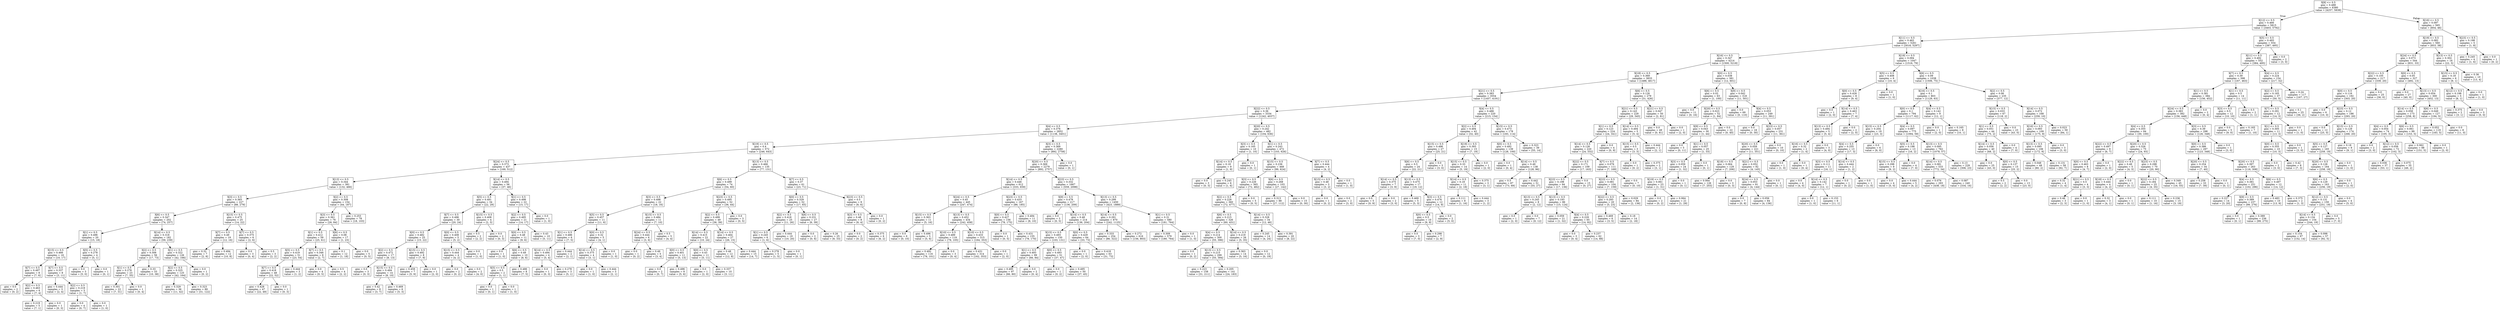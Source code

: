 digraph Tree {
node [shape=box] ;
0 [label="X[8] <= 0.5\ngini = 0.488\nsamples = 6380\nvalue = [4257, 5838]"] ;
1 [label="X[12] <= 0.5\ngini = 0.466\nsamples = 5815\nvalue = [3403, 5792]"] ;
0 -> 1 [labeldistance=2.5, labelangle=45, headlabel="True"] ;
2 [label="X[11] <= 0.5\ngini = 0.462\nsamples = 5261\nvalue = [3016, 5297]"] ;
1 -> 2 ;
3 [label="X[16] <= 0.5\ngini = 0.347\nsamples = 4214\nvalue = [1500, 5218]"] ;
2 -> 3 ;
4 [label="X[18] <= 0.5\ngini = 0.369\nsamples = 3833\nvalue = [1488, 4617]"] ;
3 -> 4 ;
5 [label="X[21] <= 0.5\ngini = 0.383\nsamples = 3554\nvalue = [1457, 4191]"] ;
4 -> 5 ;
6 [label="X[22] <= 0.5\ngini = 0.36\nsamples = 3334\nvalue = [1242, 4037]"] ;
5 -> 6 ;
7 [label="X[4] <= 0.5\ngini = 0.376\nsamples = 2852\nvalue = [1138, 3401]"] ;
6 -> 7 ;
8 [label="X[19] <= 0.5\ngini = 0.4\nsamples = 572\nvalue = [246, 643]"] ;
7 -> 8 ;
9 [label="X[24] <= 0.5\ngini = 0.373\nsamples = 437\nvalue = [169, 512]"] ;
8 -> 9 ;
10 [label="X[13] <= 0.5\ngini = 0.344\nsamples = 381\nvalue = [132, 466]"] ;
9 -> 10 ;
11 [label="X[3] <= 0.5\ngini = 0.365\nsamples = 227\nvalue = [88, 279]"] ;
10 -> 11 ;
12 [label="X[6] <= 0.5\ngini = 0.347\nsamples = 202\nvalue = [74, 257]"] ;
11 -> 12 ;
13 [label="X[1] <= 0.5\ngini = 0.496\nsamples = 20\nvalue = [15, 18]"] ;
12 -> 13 ;
14 [label="X[15] <= 0.5\ngini = 0.466\nsamples = 16\nvalue = [10, 17]"] ;
13 -> 14 ;
15 [label="X[7] <= 0.5\ngini = 0.497\nsamples = 8\nvalue = [7, 6]"] ;
14 -> 15 ;
16 [label="gini = 0.0\nsamples = 2\nvalue = [0, 2]"] ;
15 -> 16 ;
17 [label="X[2] <= 0.5\ngini = 0.463\nsamples = 6\nvalue = [7, 4]"] ;
15 -> 17 ;
18 [label="gini = 0.219\nsamples = 5\nvalue = [7, 1]"] ;
17 -> 18 ;
19 [label="gini = 0.0\nsamples = 1\nvalue = [0, 3]"] ;
17 -> 19 ;
20 [label="X[7] <= 0.5\ngini = 0.337\nsamples = 8\nvalue = [3, 11]"] ;
14 -> 20 ;
21 [label="gini = 0.444\nsamples = 3\nvalue = [2, 4]"] ;
20 -> 21 ;
22 [label="X[2] <= 0.5\ngini = 0.219\nsamples = 5\nvalue = [1, 7]"] ;
20 -> 22 ;
23 [label="gini = 0.0\nsamples = 4\nvalue = [0, 7]"] ;
22 -> 23 ;
24 [label="gini = 0.0\nsamples = 1\nvalue = [1, 0]"] ;
22 -> 24 ;
25 [label="X[5] <= 0.5\ngini = 0.278\nsamples = 4\nvalue = [5, 1]"] ;
13 -> 25 ;
26 [label="gini = 0.0\nsamples = 3\nvalue = [5, 0]"] ;
25 -> 26 ;
27 [label="gini = 0.0\nsamples = 1\nvalue = [0, 1]"] ;
25 -> 27 ;
28 [label="X[14] <= 0.5\ngini = 0.318\nsamples = 182\nvalue = [59, 239]"] ;
12 -> 28 ;
29 [label="X[2] <= 0.5\ngini = 0.306\nsamples = 56\nvalue = [17, 73]"] ;
28 -> 29 ;
30 [label="X[1] <= 0.5\ngini = 0.278\nsamples = 23\nvalue = [7, 35]"] ;
29 -> 30 ;
31 [label="gini = 0.301\nsamples = 22\nvalue = [7, 31]"] ;
30 -> 31 ;
32 [label="gini = 0.0\nsamples = 1\nvalue = [0, 4]"] ;
30 -> 32 ;
33 [label="gini = 0.33\nsamples = 33\nvalue = [10, 38]"] ;
29 -> 33 ;
34 [label="X[1] <= 0.5\ngini = 0.322\nsamples = 126\nvalue = [42, 166]"] ;
28 -> 34 ;
35 [label="X[2] <= 0.5\ngini = 0.325\nsamples = 125\nvalue = [42, 164]"] ;
34 -> 35 ;
36 [label="gini = 0.329\nsamples = 36\nvalue = [11, 42]"] ;
35 -> 36 ;
37 [label="gini = 0.323\nsamples = 89\nvalue = [31, 122]"] ;
35 -> 37 ;
38 [label="gini = 0.0\nsamples = 1\nvalue = [0, 2]"] ;
34 -> 38 ;
39 [label="X[15] <= 0.5\ngini = 0.475\nsamples = 25\nvalue = [14, 22]"] ;
11 -> 39 ;
40 [label="X[7] <= 0.5\ngini = 0.49\nsamples = 19\nvalue = [12, 16]"] ;
39 -> 40 ;
41 [label="gini = 0.32\nsamples = 7\nvalue = [2, 8]"] ;
40 -> 41 ;
42 [label="gini = 0.494\nsamples = 12\nvalue = [10, 8]"] ;
40 -> 42 ;
43 [label="X[7] <= 0.5\ngini = 0.375\nsamples = 6\nvalue = [2, 6]"] ;
39 -> 43 ;
44 [label="gini = 0.0\nsamples = 3\nvalue = [0, 4]"] ;
43 -> 44 ;
45 [label="gini = 0.5\nsamples = 3\nvalue = [2, 2]"] ;
43 -> 45 ;
46 [label="X[2] <= 0.5\ngini = 0.308\nsamples = 154\nvalue = [44, 187]"] ;
10 -> 46 ;
47 [label="X[3] <= 0.5\ngini = 0.361\nsamples = 76\nvalue = [26, 84]"] ;
46 -> 47 ;
48 [label="X[1] <= 0.5\ngini = 0.412\nsamples = 59\nvalue = [25, 61]"] ;
47 -> 48 ;
49 [label="X[5] <= 0.5\ngini = 0.419\nsamples = 51\nvalue = [23, 54]"] ;
48 -> 49 ;
50 [label="X[7] <= 0.5\ngini = 0.418\nsamples = 48\nvalue = [22, 52]"] ;
49 -> 50 ;
51 [label="gini = 0.428\nsamples = 47\nvalue = [22, 49]"] ;
50 -> 51 ;
52 [label="gini = 0.0\nsamples = 1\nvalue = [0, 3]"] ;
50 -> 52 ;
53 [label="gini = 0.444\nsamples = 3\nvalue = [1, 2]"] ;
49 -> 53 ;
54 [label="X[7] <= 0.5\ngini = 0.346\nsamples = 8\nvalue = [2, 7]"] ;
48 -> 54 ;
55 [label="gini = 0.0\nsamples = 4\nvalue = [0, 5]"] ;
54 -> 55 ;
56 [label="gini = 0.5\nsamples = 4\nvalue = [2, 2]"] ;
54 -> 56 ;
57 [label="X[6] <= 0.5\ngini = 0.08\nsamples = 17\nvalue = [1, 23]"] ;
47 -> 57 ;
58 [label="gini = 0.1\nsamples = 12\nvalue = [1, 18]"] ;
57 -> 58 ;
59 [label="gini = 0.0\nsamples = 5\nvalue = [0, 5]"] ;
57 -> 59 ;
60 [label="gini = 0.253\nsamples = 78\nvalue = [18, 103]"] ;
46 -> 60 ;
61 [label="X[14] <= 0.5\ngini = 0.494\nsamples = 56\nvalue = [37, 46]"] ;
9 -> 61 ;
62 [label="X[5] <= 0.5\ngini = 0.491\nsamples = 34\nvalue = [22, 29]"] ;
61 -> 62 ;
63 [label="X[7] <= 0.5\ngini = 0.496\nsamples = 30\nvalue = [20, 24]"] ;
62 -> 63 ;
64 [label="X[0] <= 0.5\ngini = 0.482\nsamples = 25\nvalue = [15, 22]"] ;
63 -> 64 ;
65 [label="X[2] <= 0.5\ngini = 0.472\nsamples = 17\nvalue = [8, 13]"] ;
64 -> 65 ;
66 [label="gini = 0.0\nsamples = 3\nvalue = [0, 3]"] ;
65 -> 66 ;
67 [label="X[15] <= 0.5\ngini = 0.494\nsamples = 14\nvalue = [8, 10]"] ;
65 -> 67 ;
68 [label="gini = 0.42\nsamples = 8\nvalue = [3, 7]"] ;
67 -> 68 ;
69 [label="gini = 0.469\nsamples = 6\nvalue = [5, 3]"] ;
67 -> 69 ;
70 [label="X[15] <= 0.5\ngini = 0.492\nsamples = 8\nvalue = [7, 9]"] ;
64 -> 70 ;
71 [label="gini = 0.459\nsamples = 7\nvalue = [5, 9]"] ;
70 -> 71 ;
72 [label="gini = 0.0\nsamples = 1\nvalue = [2, 0]"] ;
70 -> 72 ;
73 [label="X[0] <= 0.5\ngini = 0.408\nsamples = 5\nvalue = [5, 2]"] ;
63 -> 73 ;
74 [label="X[15] <= 0.5\ngini = 0.444\nsamples = 4\nvalue = [4, 2]"] ;
73 -> 74 ;
75 [label="gini = 0.0\nsamples = 2\nvalue = [0, 2]"] ;
74 -> 75 ;
76 [label="gini = 0.0\nsamples = 2\nvalue = [4, 0]"] ;
74 -> 76 ;
77 [label="gini = 0.0\nsamples = 1\nvalue = [1, 0]"] ;
73 -> 77 ;
78 [label="X[15] <= 0.5\ngini = 0.408\nsamples = 4\nvalue = [2, 5]"] ;
62 -> 78 ;
79 [label="gini = 0.5\nsamples = 2\nvalue = [2, 2]"] ;
78 -> 79 ;
80 [label="gini = 0.0\nsamples = 2\nvalue = [0, 3]"] ;
78 -> 80 ;
81 [label="X[1] <= 0.5\ngini = 0.498\nsamples = 22\nvalue = [15, 17]"] ;
61 -> 81 ;
82 [label="X[2] <= 0.5\ngini = 0.495\nsamples = 21\nvalue = [14, 17]"] ;
81 -> 82 ;
83 [label="X[0] <= 0.5\ngini = 0.48\nsamples = 11\nvalue = [9, 6]"] ;
82 -> 83 ;
84 [label="gini = 0.0\nsamples = 1\nvalue = [1, 0]"] ;
83 -> 84 ;
85 [label="X[6] <= 0.5\ngini = 0.49\nsamples = 10\nvalue = [8, 6]"] ;
83 -> 85 ;
86 [label="X[5] <= 0.5\ngini = 0.5\nsamples = 2\nvalue = [1, 1]"] ;
85 -> 86 ;
87 [label="gini = 0.0\nsamples = 1\nvalue = [0, 1]"] ;
86 -> 87 ;
88 [label="gini = 0.0\nsamples = 1\nvalue = [1, 0]"] ;
86 -> 88 ;
89 [label="gini = 0.486\nsamples = 8\nvalue = [7, 5]"] ;
85 -> 89 ;
90 [label="gini = 0.43\nsamples = 10\nvalue = [5, 11]"] ;
82 -> 90 ;
91 [label="gini = 0.0\nsamples = 1\nvalue = [1, 0]"] ;
81 -> 91 ;
92 [label="X[13] <= 0.5\ngini = 0.466\nsamples = 135\nvalue = [77, 131]"] ;
8 -> 92 ;
93 [label="X[6] <= 0.5\ngini = 0.499\nsamples = 74\nvalue = [54, 60]"] ;
92 -> 93 ;
94 [label="X[3] <= 0.5\ngini = 0.498\nsamples = 22\nvalue = [18, 16]"] ;
93 -> 94 ;
95 [label="X[5] <= 0.5\ngini = 0.457\nsamples = 11\nvalue = [11, 6]"] ;
94 -> 95 ;
96 [label="X[1] <= 0.5\ngini = 0.486\nsamples = 6\nvalue = [7, 5]"] ;
95 -> 96 ;
97 [label="X[14] <= 0.5\ngini = 0.494\nsamples = 4\nvalue = [5, 4]"] ;
96 -> 97 ;
98 [label="gini = 0.0\nsamples = 1\nvalue = [0, 3]"] ;
97 -> 98 ;
99 [label="gini = 0.278\nsamples = 3\nvalue = [5, 1]"] ;
97 -> 99 ;
100 [label="gini = 0.444\nsamples = 2\nvalue = [2, 1]"] ;
96 -> 100 ;
101 [label="X[0] <= 0.5\ngini = 0.32\nsamples = 5\nvalue = [4, 1]"] ;
95 -> 101 ;
102 [label="X[14] <= 0.5\ngini = 0.375\nsamples = 4\nvalue = [3, 1]"] ;
101 -> 102 ;
103 [label="gini = 0.0\nsamples = 1\nvalue = [1, 0]"] ;
102 -> 103 ;
104 [label="gini = 0.444\nsamples = 3\nvalue = [2, 1]"] ;
102 -> 104 ;
105 [label="gini = 0.0\nsamples = 1\nvalue = [1, 0]"] ;
101 -> 105 ;
106 [label="X[15] <= 0.5\ngini = 0.484\nsamples = 11\nvalue = [7, 10]"] ;
94 -> 106 ;
107 [label="X[24] <= 0.5\ngini = 0.444\nsamples = 6\nvalue = [3, 6]"] ;
106 -> 107 ;
108 [label="gini = 0.0\nsamples = 1\nvalue = [0, 2]"] ;
107 -> 108 ;
109 [label="gini = 0.49\nsamples = 5\nvalue = [3, 4]"] ;
107 -> 109 ;
110 [label="gini = 0.5\nsamples = 5\nvalue = [4, 4]"] ;
106 -> 110 ;
111 [label="X[23] <= 0.5\ngini = 0.495\nsamples = 52\nvalue = [36, 44]"] ;
93 -> 111 ;
112 [label="X[2] <= 0.5\ngini = 0.499\nsamples = 49\nvalue = [36, 39]"] ;
111 -> 112 ;
113 [label="X[14] <= 0.5\ngini = 0.415\nsamples = 22\nvalue = [10, 24]"] ;
112 -> 113 ;
114 [label="X[0] <= 0.5\ngini = 0.401\nsamples = 11\nvalue = [5, 13]"] ;
113 -> 114 ;
115 [label="gini = 0.0\nsamples = 2\nvalue = [0, 7]"] ;
114 -> 115 ;
116 [label="gini = 0.496\nsamples = 9\nvalue = [5, 6]"] ;
114 -> 116 ;
117 [label="X[0] <= 0.5\ngini = 0.43\nsamples = 11\nvalue = [5, 11]"] ;
113 -> 117 ;
118 [label="gini = 0.0\nsamples = 1\nvalue = [2, 0]"] ;
117 -> 118 ;
119 [label="gini = 0.337\nsamples = 10\nvalue = [3, 11]"] ;
117 -> 119 ;
120 [label="X[14] <= 0.5\ngini = 0.464\nsamples = 27\nvalue = [26, 15]"] ;
112 -> 120 ;
121 [label="gini = 0.48\nsamples = 12\nvalue = [12, 8]"] ;
120 -> 121 ;
122 [label="gini = 0.444\nsamples = 15\nvalue = [14, 7]"] ;
120 -> 122 ;
123 [label="gini = 0.0\nsamples = 3\nvalue = [0, 5]"] ;
111 -> 123 ;
124 [label="X[7] <= 0.5\ngini = 0.37\nsamples = 61\nvalue = [23, 71]"] ;
92 -> 124 ;
125 [label="X[0] <= 0.5\ngini = 0.329\nsamples = 52\nvalue = [17, 65]"] ;
124 -> 125 ;
126 [label="X[2] <= 0.5\ngini = 0.418\nsamples = 25\nvalue = [11, 26]"] ;
125 -> 126 ;
127 [label="X[1] <= 0.5\ngini = 0.245\nsamples = 6\nvalue = [1, 6]"] ;
126 -> 127 ;
128 [label="gini = 0.278\nsamples = 5\nvalue = [1, 5]"] ;
127 -> 128 ;
129 [label="gini = 0.0\nsamples = 1\nvalue = [0, 1]"] ;
127 -> 129 ;
130 [label="gini = 0.444\nsamples = 19\nvalue = [10, 20]"] ;
126 -> 130 ;
131 [label="X[6] <= 0.5\ngini = 0.231\nsamples = 27\nvalue = [6, 39]"] ;
125 -> 131 ;
132 [label="gini = 0.0\nsamples = 2\nvalue = [0, 6]"] ;
131 -> 132 ;
133 [label="gini = 0.26\nsamples = 25\nvalue = [6, 33]"] ;
131 -> 133 ;
134 [label="X[23] <= 0.5\ngini = 0.5\nsamples = 9\nvalue = [6, 6]"] ;
124 -> 134 ;
135 [label="X[3] <= 0.5\ngini = 0.48\nsamples = 8\nvalue = [6, 4]"] ;
134 -> 135 ;
136 [label="gini = 0.0\nsamples = 2\nvalue = [0, 2]"] ;
135 -> 136 ;
137 [label="gini = 0.375\nsamples = 6\nvalue = [6, 2]"] ;
135 -> 137 ;
138 [label="gini = 0.0\nsamples = 1\nvalue = [0, 2]"] ;
134 -> 138 ;
139 [label="X[3] <= 0.5\ngini = 0.369\nsamples = 2280\nvalue = [892, 2758]"] ;
7 -> 139 ;
140 [label="X[20] <= 0.5\ngini = 0.369\nsamples = 2279\nvalue = [892, 2757]"] ;
139 -> 140 ;
141 [label="X[14] <= 0.5\ngini = 0.446\nsamples = 612\nvalue = [333, 659]"] ;
140 -> 141 ;
142 [label="X[24] <= 0.5\ngini = 0.45\nsamples = 445\nvalue = [247, 474]"] ;
141 -> 142 ;
143 [label="X[15] <= 0.5\ngini = 0.363\nsamples = 11\nvalue = [5, 16]"] ;
142 -> 143 ;
144 [label="gini = 0.0\nsamples = 6\nvalue = [0, 10]"] ;
143 -> 144 ;
145 [label="gini = 0.496\nsamples = 5\nvalue = [5, 6]"] ;
143 -> 145 ;
146 [label="X[13] <= 0.5\ngini = 0.452\nsamples = 434\nvalue = [242, 458]"] ;
142 -> 146 ;
147 [label="X[10] <= 0.5\ngini = 0.489\nsamples = 119\nvalue = [78, 105]"] ;
146 -> 147 ;
148 [label="gini = 0.492\nsamples = 116\nvalue = [78, 101]"] ;
147 -> 148 ;
149 [label="gini = 0.0\nsamples = 3\nvalue = [0, 4]"] ;
147 -> 149 ;
150 [label="X[10] <= 0.5\ngini = 0.433\nsamples = 315\nvalue = [164, 353]"] ;
146 -> 150 ;
151 [label="gini = 0.431\nsamples = 314\nvalue = [162, 353]"] ;
150 -> 151 ;
152 [label="gini = 0.0\nsamples = 1\nvalue = [2, 0]"] ;
150 -> 152 ;
153 [label="X[23] <= 0.5\ngini = 0.433\nsamples = 167\nvalue = [86, 185]"] ;
141 -> 153 ;
154 [label="X[0] <= 0.5\ngini = 0.427\nsamples = 156\nvalue = [78, 175]"] ;
153 -> 154 ;
155 [label="gini = 0.0\nsamples = 1\nvalue = [0, 5]"] ;
154 -> 155 ;
156 [label="gini = 0.431\nsamples = 155\nvalue = [78, 170]"] ;
154 -> 156 ;
157 [label="gini = 0.494\nsamples = 11\nvalue = [8, 10]"] ;
153 -> 157 ;
158 [label="X[23] <= 0.5\ngini = 0.332\nsamples = 1667\nvalue = [559, 2098]"] ;
140 -> 158 ;
159 [label="X[9] <= 0.5\ngini = 0.478\nsamples = 217\nvalue = [136, 209]"] ;
158 -> 159 ;
160 [label="gini = 0.0\nsamples = 3\nvalue = [0, 5]"] ;
159 -> 160 ;
161 [label="X[14] <= 0.5\ngini = 0.48\nsamples = 214\nvalue = [136, 204]"] ;
159 -> 161 ;
162 [label="X[15] <= 0.5\ngini = 0.493\nsamples = 150\nvalue = [103, 131]"] ;
161 -> 162 ;
163 [label="X[1] <= 0.5\ngini = 0.493\nsamples = 99\nvalue = [66, 84]"] ;
162 -> 163 ;
164 [label="gini = 0.495\nsamples = 97\nvalue = [66, 80]"] ;
163 -> 164 ;
165 [label="gini = 0.0\nsamples = 2\nvalue = [0, 4]"] ;
163 -> 165 ;
166 [label="X[0] <= 0.5\ngini = 0.493\nsamples = 51\nvalue = [37, 47]"] ;
162 -> 166 ;
167 [label="gini = 0.0\nsamples = 1\nvalue = [0, 2]"] ;
166 -> 167 ;
168 [label="gini = 0.495\nsamples = 50\nvalue = [37, 45]"] ;
166 -> 168 ;
169 [label="X[0] <= 0.5\ngini = 0.429\nsamples = 64\nvalue = [33, 73]"] ;
161 -> 169 ;
170 [label="gini = 0.0\nsamples = 1\nvalue = [2, 0]"] ;
169 -> 170 ;
171 [label="gini = 0.418\nsamples = 63\nvalue = [31, 73]"] ;
169 -> 171 ;
172 [label="X[13] <= 0.5\ngini = 0.299\nsamples = 1450\nvalue = [423, 1889]"] ;
158 -> 172 ;
173 [label="X[14] <= 0.5\ngini = 0.291\nsamples = 870\nvalue = [242, 1125]"] ;
172 -> 173 ;
174 [label="gini = 0.333\nsamples = 254\nvalue = [86, 322]"] ;
173 -> 174 ;
175 [label="gini = 0.272\nsamples = 616\nvalue = [156, 803]"] ;
173 -> 175 ;
176 [label="X[1] <= 0.5\ngini = 0.31\nsamples = 580\nvalue = [181, 764]"] ;
172 -> 176 ;
177 [label="gini = 0.309\nsamples = 579\nvalue = [180, 764]"] ;
176 -> 177 ;
178 [label="gini = 0.0\nsamples = 1\nvalue = [1, 0]"] ;
176 -> 178 ;
179 [label="gini = 0.0\nsamples = 1\nvalue = [0, 1]"] ;
139 -> 179 ;
180 [label="X[20] <= 0.5\ngini = 0.242\nsamples = 482\nvalue = [104, 636]"] ;
6 -> 180 ;
181 [label="X[3] <= 0.5\ngini = 0.165\nsamples = 10\nvalue = [1, 10]"] ;
180 -> 181 ;
182 [label="X[14] <= 0.5\ngini = 0.18\nsamples = 9\nvalue = [1, 9]"] ;
181 -> 182 ;
183 [label="gini = 0.0\nsamples = 3\nvalue = [0, 3]"] ;
182 -> 183 ;
184 [label="gini = 0.245\nsamples = 6\nvalue = [1, 6]"] ;
182 -> 184 ;
185 [label="gini = 0.0\nsamples = 1\nvalue = [0, 1]"] ;
181 -> 185 ;
186 [label="X[1] <= 0.5\ngini = 0.243\nsamples = 472\nvalue = [103, 626]"] ;
180 -> 186 ;
187 [label="X[15] <= 0.5\ngini = 0.236\nsamples = 468\nvalue = [99, 624]"] ;
186 -> 187 ;
188 [label="X[3] <= 0.5\ngini = 0.226\nsamples = 365\nvalue = [72, 482]"] ;
187 -> 188 ;
189 [label="X[2] <= 0.5\ngini = 0.228\nsamples = 360\nvalue = [72, 477]"] ;
188 -> 189 ;
190 [label="X[6] <= 0.5\ngini = 0.215\nsamples = 326\nvalue = [60, 431]"] ;
189 -> 190 ;
191 [label="X[4] <= 0.5\ngini = 0.214\nsamples = 300\nvalue = [55, 396]"] ;
190 -> 191 ;
192 [label="gini = 0.0\nsamples = 1\nvalue = [0, 2]"] ;
191 -> 192 ;
193 [label="X[13] <= 0.5\ngini = 0.215\nsamples = 299\nvalue = [55, 394]"] ;
191 -> 193 ;
194 [label="gini = 0.223\nsamples = 158\nvalue = [31, 211]"] ;
193 -> 194 ;
195 [label="gini = 0.205\nsamples = 141\nvalue = [24, 183]"] ;
193 -> 195 ;
196 [label="X[14] <= 0.5\ngini = 0.219\nsamples = 26\nvalue = [5, 35]"] ;
190 -> 196 ;
197 [label="gini = 0.363\nsamples = 14\nvalue = [5, 16]"] ;
196 -> 197 ;
198 [label="gini = 0.0\nsamples = 12\nvalue = [0, 19]"] ;
196 -> 198 ;
199 [label="X[14] <= 0.5\ngini = 0.328\nsamples = 34\nvalue = [12, 46]"] ;
189 -> 199 ;
200 [label="gini = 0.245\nsamples = 14\nvalue = [4, 24]"] ;
199 -> 200 ;
201 [label="gini = 0.391\nsamples = 20\nvalue = [8, 22]"] ;
199 -> 201 ;
202 [label="gini = 0.0\nsamples = 5\nvalue = [0, 5]"] ;
188 -> 202 ;
203 [label="X[6] <= 0.5\ngini = 0.268\nsamples = 103\nvalue = [27, 142]"] ;
187 -> 203 ;
204 [label="gini = 0.313\nsamples = 88\nvalue = [27, 112]"] ;
203 -> 204 ;
205 [label="gini = 0.0\nsamples = 15\nvalue = [0, 30]"] ;
203 -> 205 ;
206 [label="X[7] <= 0.5\ngini = 0.444\nsamples = 4\nvalue = [4, 2]"] ;
186 -> 206 ;
207 [label="X[15] <= 0.5\ngini = 0.48\nsamples = 3\nvalue = [3, 2]"] ;
206 -> 207 ;
208 [label="gini = 0.0\nsamples = 1\nvalue = [0, 2]"] ;
207 -> 208 ;
209 [label="gini = 0.0\nsamples = 2\nvalue = [3, 0]"] ;
207 -> 209 ;
210 [label="gini = 0.0\nsamples = 1\nvalue = [1, 0]"] ;
206 -> 210 ;
211 [label="X[4] <= 0.5\ngini = 0.486\nsamples = 220\nvalue = [215, 154]"] ;
5 -> 211 ;
212 [label="X[2] <= 0.5\ngini = 0.494\nsamples = 42\nvalue = [32, 40]"] ;
211 -> 212 ;
213 [label="X[15] <= 0.5\ngini = 0.496\nsamples = 27\nvalue = [25, 21]"] ;
212 -> 213 ;
214 [label="X[6] <= 0.5\ngini = 0.5\nsamples = 24\nvalue = [22, 21]"] ;
213 -> 214 ;
215 [label="X[14] <= 0.5\ngini = 0.375\nsamples = 7\nvalue = [3, 9]"] ;
214 -> 215 ;
216 [label="gini = 0.0\nsamples = 5\nvalue = [0, 9]"] ;
215 -> 216 ;
217 [label="gini = 0.0\nsamples = 2\nvalue = [3, 0]"] ;
215 -> 217 ;
218 [label="X[13] <= 0.5\ngini = 0.475\nsamples = 17\nvalue = [19, 12]"] ;
214 -> 218 ;
219 [label="gini = 0.469\nsamples = 5\nvalue = [5, 3]"] ;
218 -> 219 ;
220 [label="X[3] <= 0.5\ngini = 0.476\nsamples = 12\nvalue = [14, 9]"] ;
218 -> 220 ;
221 [label="X[0] <= 0.5\ngini = 0.5\nsamples = 10\nvalue = [9, 9]"] ;
220 -> 221 ;
222 [label="gini = 0.0\nsamples = 3\nvalue = [7, 0]"] ;
221 -> 222 ;
223 [label="gini = 0.298\nsamples = 7\nvalue = [2, 9]"] ;
221 -> 223 ;
224 [label="gini = 0.0\nsamples = 2\nvalue = [5, 0]"] ;
220 -> 224 ;
225 [label="gini = 0.0\nsamples = 3\nvalue = [3, 0]"] ;
213 -> 225 ;
226 [label="X[19] <= 0.5\ngini = 0.393\nsamples = 15\nvalue = [7, 19]"] ;
212 -> 226 ;
227 [label="X[15] <= 0.5\ngini = 0.33\nsamples = 14\nvalue = [5, 19]"] ;
226 -> 227 ;
228 [label="X[14] <= 0.5\ngini = 0.18\nsamples = 11\nvalue = [2, 18]"] ;
227 -> 228 ;
229 [label="gini = 0.111\nsamples = 8\nvalue = [1, 16]"] ;
228 -> 229 ;
230 [label="gini = 0.444\nsamples = 3\nvalue = [1, 2]"] ;
228 -> 230 ;
231 [label="gini = 0.375\nsamples = 3\nvalue = [3, 1]"] ;
227 -> 231 ;
232 [label="gini = 0.0\nsamples = 1\nvalue = [2, 0]"] ;
226 -> 232 ;
233 [label="X[15] <= 0.5\ngini = 0.473\nsamples = 178\nvalue = [183, 114]"] ;
211 -> 233 ;
234 [label="X[0] <= 0.5\ngini = 0.492\nsamples = 139\nvalue = [128, 100]"] ;
233 -> 234 ;
235 [label="gini = 0.0\nsamples = 1\nvalue = [0, 4]"] ;
234 -> 235 ;
236 [label="X[14] <= 0.5\ngini = 0.49\nsamples = 138\nvalue = [128, 96]"] ;
234 -> 236 ;
237 [label="gini = 0.5\nsamples = 87\nvalue = [73, 69]"] ;
236 -> 237 ;
238 [label="gini = 0.442\nsamples = 51\nvalue = [55, 27]"] ;
236 -> 238 ;
239 [label="gini = 0.323\nsamples = 39\nvalue = [55, 14]"] ;
233 -> 239 ;
240 [label="X[6] <= 0.5\ngini = 0.126\nsamples = 279\nvalue = [31, 426]"] ;
4 -> 240 ;
241 [label="X[21] <= 0.5\ngini = 0.143\nsamples = 229\nvalue = [29, 345]"] ;
240 -> 241 ;
242 [label="X[1] <= 0.5\ngini = 0.123\nsamples = 224\nvalue = [24, 341]"] ;
241 -> 242 ;
243 [label="X[14] <= 0.5\ngini = 0.126\nsamples = 220\nvalue = [24, 332]"] ;
242 -> 243 ;
244 [label="X[22] <= 0.5\ngini = 0.171\nsamples = 109\nvalue = [17, 163]"] ;
243 -> 244 ;
245 [label="X[23] <= 0.5\ngini = 0.198\nsamples = 94\nvalue = [17, 136]"] ;
244 -> 245 ;
246 [label="X[13] <= 0.5\ngini = 0.245\nsamples = 8\nvalue = [2, 12]"] ;
245 -> 246 ;
247 [label="gini = 0.0\nsamples = 1\nvalue = [2, 0]"] ;
246 -> 247 ;
248 [label="gini = 0.0\nsamples = 7\nvalue = [0, 12]"] ;
246 -> 248 ;
249 [label="X[13] <= 0.5\ngini = 0.193\nsamples = 86\nvalue = [15, 124]"] ;
245 -> 249 ;
250 [label="gini = 0.059\nsamples = 21\nvalue = [1, 32]"] ;
249 -> 250 ;
251 [label="X[4] <= 0.5\ngini = 0.229\nsamples = 65\nvalue = [14, 92]"] ;
249 -> 251 ;
252 [label="gini = 0.0\nsamples = 3\nvalue = [0, 4]"] ;
251 -> 252 ;
253 [label="gini = 0.237\nsamples = 62\nvalue = [14, 88]"] ;
251 -> 253 ;
254 [label="gini = 0.0\nsamples = 15\nvalue = [0, 27]"] ;
244 -> 254 ;
255 [label="X[7] <= 0.5\ngini = 0.076\nsamples = 111\nvalue = [7, 169]"] ;
243 -> 255 ;
256 [label="X[23] <= 0.5\ngini = 0.081\nsamples = 104\nvalue = [7, 159]"] ;
255 -> 256 ;
257 [label="X[22] <= 0.5\ngini = 0.293\nsamples = 20\nvalue = [5, 23]"] ;
256 -> 257 ;
258 [label="gini = 0.469\nsamples = 6\nvalue = [3, 5]"] ;
257 -> 258 ;
259 [label="gini = 0.18\nsamples = 14\nvalue = [2, 18]"] ;
257 -> 259 ;
260 [label="gini = 0.029\nsamples = 84\nvalue = [2, 136]"] ;
256 -> 260 ;
261 [label="gini = 0.0\nsamples = 7\nvalue = [0, 10]"] ;
255 -> 261 ;
262 [label="gini = 0.0\nsamples = 4\nvalue = [0, 9]"] ;
242 -> 262 ;
263 [label="X[14] <= 0.5\ngini = 0.494\nsamples = 5\nvalue = [5, 4]"] ;
241 -> 263 ;
264 [label="X[15] <= 0.5\ngini = 0.5\nsamples = 3\nvalue = [3, 3]"] ;
263 -> 264 ;
265 [label="gini = 0.0\nsamples = 1\nvalue = [0, 2]"] ;
264 -> 265 ;
266 [label="gini = 0.375\nsamples = 2\nvalue = [3, 1]"] ;
264 -> 266 ;
267 [label="gini = 0.444\nsamples = 2\nvalue = [2, 1]"] ;
263 -> 267 ;
268 [label="X[21] <= 0.5\ngini = 0.047\nsamples = 50\nvalue = [2, 81]"] ;
240 -> 268 ;
269 [label="gini = 0.0\nsamples = 49\nvalue = [0, 81]"] ;
268 -> 269 ;
270 [label="gini = 0.0\nsamples = 1\nvalue = [2, 0]"] ;
268 -> 270 ;
271 [label="X[0] <= 0.5\ngini = 0.038\nsamples = 381\nvalue = [12, 601]"] ;
3 -> 271 ;
272 [label="X[6] <= 0.5\ngini = 0.02\nsamples = 63\nvalue = [1, 100]"] ;
271 -> 272 ;
273 [label="gini = 0.0\nsamples = 11\nvalue = [0, 16]"] ;
272 -> 273 ;
274 [label="X[20] <= 0.5\ngini = 0.023\nsamples = 52\nvalue = [1, 84]"] ;
272 -> 274 ;
275 [label="X[9] <= 0.5\ngini = 0.043\nsamples = 30\nvalue = [1, 44]"] ;
274 -> 275 ;
276 [label="gini = 0.0\nsamples = 5\nvalue = [0, 11]"] ;
275 -> 276 ;
277 [label="X[1] <= 0.5\ngini = 0.057\nsamples = 25\nvalue = [1, 33]"] ;
275 -> 277 ;
278 [label="X[3] <= 0.5\ngini = 0.059\nsamples = 24\nvalue = [1, 32]"] ;
277 -> 278 ;
279 [label="X[19] <= 0.5\ngini = 0.061\nsamples = 23\nvalue = [1, 31]"] ;
278 -> 279 ;
280 [label="gini = 0.0\nsamples = 2\nvalue = [0, 2]"] ;
279 -> 280 ;
281 [label="gini = 0.064\nsamples = 21\nvalue = [1, 29]"] ;
279 -> 281 ;
282 [label="gini = 0.0\nsamples = 1\nvalue = [0, 1]"] ;
278 -> 282 ;
283 [label="gini = 0.0\nsamples = 1\nvalue = [0, 1]"] ;
277 -> 283 ;
284 [label="gini = 0.0\nsamples = 22\nvalue = [0, 40]"] ;
274 -> 284 ;
285 [label="X[9] <= 0.5\ngini = 0.042\nsamples = 318\nvalue = [11, 501]"] ;
271 -> 285 ;
286 [label="gini = 0.0\nsamples = 69\nvalue = [0, 110]"] ;
285 -> 286 ;
287 [label="X[4] <= 0.5\ngini = 0.053\nsamples = 249\nvalue = [11, 391]"] ;
285 -> 287 ;
288 [label="gini = 0.0\nsamples = 18\nvalue = [0, 30]"] ;
287 -> 288 ;
289 [label="X[23] <= 0.5\ngini = 0.057\nsamples = 231\nvalue = [11, 361]"] ;
287 -> 289 ;
290 [label="X[20] <= 0.5\ngini = 0.059\nsamples = 221\nvalue = [11, 351]"] ;
289 -> 290 ;
291 [label="X[18] <= 0.5\ngini = 0.064\nsamples = 129\nvalue = [7, 206]"] ;
290 -> 291 ;
292 [label="gini = 0.064\nsamples = 126\nvalue = [7, 203]"] ;
291 -> 292 ;
293 [label="gini = 0.0\nsamples = 3\nvalue = [0, 3]"] ;
291 -> 293 ;
294 [label="X[21] <= 0.5\ngini = 0.052\nsamples = 92\nvalue = [4, 145]"] ;
290 -> 294 ;
295 [label="X[24] <= 0.5\ngini = 0.053\nsamples = 91\nvalue = [4, 144]"] ;
294 -> 295 ;
296 [label="gini = 0.0\nsamples = 7\nvalue = [0, 8]"] ;
295 -> 296 ;
297 [label="gini = 0.056\nsamples = 84\nvalue = [4, 136]"] ;
295 -> 297 ;
298 [label="gini = 0.0\nsamples = 1\nvalue = [0, 1]"] ;
294 -> 298 ;
299 [label="gini = 0.0\nsamples = 10\nvalue = [0, 10]"] ;
289 -> 299 ;
300 [label="X[19] <= 0.5\ngini = 0.094\nsamples = 1047\nvalue = [1516, 79]"] ;
2 -> 300 ;
301 [label="X[5] <= 0.5\ngini = 0.408\nsamples = 9\nvalue = [10, 4]"] ;
300 -> 301 ;
302 [label="X[0] <= 0.5\ngini = 0.426\nsamples = 8\nvalue = [9, 4]"] ;
301 -> 302 ;
303 [label="gini = 0.0\nsamples = 1\nvalue = [2, 0]"] ;
302 -> 303 ;
304 [label="X[14] <= 0.5\ngini = 0.463\nsamples = 7\nvalue = [7, 4]"] ;
302 -> 304 ;
305 [label="X[13] <= 0.5\ngini = 0.494\nsamples = 5\nvalue = [5, 4]"] ;
304 -> 305 ;
306 [label="X[16] <= 0.5\ngini = 0.32\nsamples = 2\nvalue = [1, 4]"] ;
305 -> 306 ;
307 [label="gini = 0.0\nsamples = 1\nvalue = [1, 0]"] ;
306 -> 307 ;
308 [label="gini = 0.0\nsamples = 1\nvalue = [0, 4]"] ;
306 -> 308 ;
309 [label="gini = 0.0\nsamples = 3\nvalue = [4, 0]"] ;
305 -> 309 ;
310 [label="gini = 0.0\nsamples = 2\nvalue = [2, 0]"] ;
304 -> 310 ;
311 [label="gini = 0.0\nsamples = 1\nvalue = [1, 0]"] ;
301 -> 311 ;
312 [label="X[6] <= 0.5\ngini = 0.09\nsamples = 1038\nvalue = [1506, 75]"] ;
300 -> 312 ;
313 [label="X[16] <= 0.5\ngini = 0.1\nsamples = 803\nvalue = [1129, 63]"] ;
312 -> 313 ;
314 [label="X[0] <= 0.5\ngini = 0.1\nsamples = 794\nvalue = [1117, 62]"] ;
313 -> 314 ;
315 [label="X[15] <= 0.5\ngini = 0.204\nsamples = 19\nvalue = [23, 3]"] ;
314 -> 315 ;
316 [label="X[4] <= 0.5\ngini = 0.255\nsamples = 13\nvalue = [17, 3]"] ;
315 -> 316 ;
317 [label="X[3] <= 0.5\ngini = 0.111\nsamples = 11\nvalue = [16, 1]"] ;
316 -> 317 ;
318 [label="gini = 0.0\nsamples = 4\nvalue = [4, 0]"] ;
317 -> 318 ;
319 [label="X[14] <= 0.5\ngini = 0.142\nsamples = 7\nvalue = [12, 1]"] ;
317 -> 319 ;
320 [label="gini = 0.0\nsamples = 1\nvalue = [1, 0]"] ;
319 -> 320 ;
321 [label="gini = 0.153\nsamples = 6\nvalue = [11, 1]"] ;
319 -> 321 ;
322 [label="X[14] <= 0.5\ngini = 0.444\nsamples = 2\nvalue = [1, 2]"] ;
316 -> 322 ;
323 [label="gini = 0.0\nsamples = 1\nvalue = [0, 2]"] ;
322 -> 323 ;
324 [label="gini = 0.0\nsamples = 1\nvalue = [1, 0]"] ;
322 -> 324 ;
325 [label="gini = 0.0\nsamples = 6\nvalue = [6, 0]"] ;
315 -> 325 ;
326 [label="X[4] <= 0.5\ngini = 0.097\nsamples = 775\nvalue = [1094, 59]"] ;
314 -> 326 ;
327 [label="X[5] <= 0.5\ngini = 0.198\nsamples = 13\nvalue = [16, 2]"] ;
326 -> 327 ;
328 [label="X[15] <= 0.5\ngini = 0.298\nsamples = 9\nvalue = [9, 2]"] ;
327 -> 328 ;
329 [label="gini = 0.0\nsamples = 4\nvalue = [5, 0]"] ;
328 -> 329 ;
330 [label="gini = 0.444\nsamples = 5\nvalue = [4, 2]"] ;
328 -> 330 ;
331 [label="gini = 0.0\nsamples = 4\nvalue = [7, 0]"] ;
327 -> 331 ;
332 [label="X[13] <= 0.5\ngini = 0.095\nsamples = 762\nvalue = [1078, 57]"] ;
326 -> 332 ;
333 [label="X[14] <= 0.5\ngini = 0.081\nsamples = 533\nvalue = [772, 34]"] ;
332 -> 333 ;
334 [label="gini = 0.076\nsamples = 293\nvalue = [438, 18]"] ;
333 -> 334 ;
335 [label="gini = 0.087\nsamples = 240\nvalue = [334, 16]"] ;
333 -> 335 ;
336 [label="gini = 0.13\nsamples = 229\nvalue = [306, 23]"] ;
332 -> 336 ;
337 [label="X[4] <= 0.5\ngini = 0.142\nsamples = 9\nvalue = [12, 1]"] ;
313 -> 337 ;
338 [label="gini = 0.0\nsamples = 1\nvalue = [2, 0]"] ;
337 -> 338 ;
339 [label="gini = 0.165\nsamples = 8\nvalue = [10, 1]"] ;
337 -> 339 ;
340 [label="X[2] <= 0.5\ngini = 0.06\nsamples = 235\nvalue = [377, 12]"] ;
312 -> 340 ;
341 [label="X[15] <= 0.5\ngini = 0.033\nsamples = 67\nvalue = [118, 2]"] ;
340 -> 341 ;
342 [label="X[1] <= 0.5\ngini = 0.051\nsamples = 44\nvalue = [75, 2]"] ;
341 -> 342 ;
343 [label="X[14] <= 0.5\ngini = 0.056\nsamples = 40\nvalue = [68, 2]"] ;
342 -> 343 ;
344 [label="gini = 0.0\nsamples = 25\nvalue = [43, 0]"] ;
343 -> 344 ;
345 [label="X[0] <= 0.5\ngini = 0.137\nsamples = 15\nvalue = [25, 2]"] ;
343 -> 345 ;
346 [label="gini = 0.5\nsamples = 2\nvalue = [2, 2]"] ;
345 -> 346 ;
347 [label="gini = 0.0\nsamples = 13\nvalue = [23, 0]"] ;
345 -> 347 ;
348 [label="gini = 0.0\nsamples = 4\nvalue = [7, 0]"] ;
342 -> 348 ;
349 [label="gini = 0.0\nsamples = 23\nvalue = [43, 0]"] ;
341 -> 349 ;
350 [label="X[14] <= 0.5\ngini = 0.072\nsamples = 168\nvalue = [259, 10]"] ;
340 -> 350 ;
351 [label="X[16] <= 0.5\ngini = 0.093\nsamples = 109\nvalue = [175, 9]"] ;
350 -> 351 ;
352 [label="X[13] <= 0.5\ngini = 0.095\nsamples = 106\nvalue = [172, 9]"] ;
351 -> 352 ;
353 [label="gini = 0.048\nsamples = 48\nvalue = [80, 2]"] ;
352 -> 353 ;
354 [label="gini = 0.131\nsamples = 58\nvalue = [92, 7]"] ;
352 -> 354 ;
355 [label="gini = 0.0\nsamples = 3\nvalue = [3, 0]"] ;
351 -> 355 ;
356 [label="gini = 0.023\nsamples = 59\nvalue = [84, 1]"] ;
350 -> 356 ;
357 [label="X[5] <= 0.5\ngini = 0.493\nsamples = 554\nvalue = [387, 495]"] ;
1 -> 357 ;
358 [label="X[11] <= 0.5\ngini = 0.492\nsamples = 552\nvalue = [384, 495]"] ;
357 -> 358 ;
359 [label="X[7] <= 0.5\ngini = 0.39\nsamples = 398\nvalue = [167, 463]"] ;
358 -> 359 ;
360 [label="X[1] <= 0.5\ngini = 0.381\nsamples = 384\nvalue = [156, 452]"] ;
359 -> 360 ;
361 [label="X[24] <= 0.5\ngini = 0.383\nsamples = 382\nvalue = [156, 448]"] ;
360 -> 361 ;
362 [label="X[4] <= 0.5\ngini = 0.355\nsamples = 84\nvalue = [30, 100]"] ;
361 -> 362 ;
363 [label="X[22] <= 0.5\ngini = 0.497\nsamples = 9\nvalue = [6, 7]"] ;
362 -> 363 ;
364 [label="X[0] <= 0.5\ngini = 0.463\nsamples = 8\nvalue = [4, 7]"] ;
363 -> 364 ;
365 [label="gini = 0.32\nsamples = 4\nvalue = [1, 4]"] ;
364 -> 365 ;
366 [label="X[21] <= 0.5\ngini = 0.5\nsamples = 4\nvalue = [3, 3]"] ;
364 -> 366 ;
367 [label="gini = 0.48\nsamples = 3\nvalue = [2, 3]"] ;
366 -> 367 ;
368 [label="gini = 0.0\nsamples = 1\nvalue = [1, 0]"] ;
366 -> 368 ;
369 [label="gini = 0.0\nsamples = 1\nvalue = [2, 0]"] ;
363 -> 369 ;
370 [label="X[20] <= 0.5\ngini = 0.326\nsamples = 75\nvalue = [24, 93]"] ;
362 -> 370 ;
371 [label="X[22] <= 0.5\ngini = 0.49\nsamples = 5\nvalue = [4, 3]"] ;
370 -> 371 ;
372 [label="X[18] <= 0.5\ngini = 0.444\nsamples = 4\nvalue = [4, 2]"] ;
371 -> 372 ;
373 [label="gini = 0.32\nsamples = 3\nvalue = [4, 1]"] ;
372 -> 373 ;
374 [label="gini = 0.0\nsamples = 1\nvalue = [0, 1]"] ;
372 -> 374 ;
375 [label="gini = 0.0\nsamples = 1\nvalue = [0, 1]"] ;
371 -> 375 ;
376 [label="X[23] <= 0.5\ngini = 0.298\nsamples = 70\nvalue = [20, 90]"] ;
370 -> 376 ;
377 [label="X[22] <= 0.5\ngini = 0.184\nsamples = 25\nvalue = [4, 35]"] ;
376 -> 377 ;
378 [label="gini = 0.111\nsamples = 10\nvalue = [1, 16]"] ;
377 -> 378 ;
379 [label="gini = 0.236\nsamples = 15\nvalue = [3, 19]"] ;
377 -> 379 ;
380 [label="gini = 0.349\nsamples = 45\nvalue = [16, 55]"] ;
376 -> 380 ;
381 [label="X[3] <= 0.5\ngini = 0.39\nsamples = 298\nvalue = [126, 348]"] ;
361 -> 381 ;
382 [label="X[0] <= 0.5\ngini = 0.386\nsamples = 297\nvalue = [123, 348]"] ;
381 -> 382 ;
383 [label="X[20] <= 0.5\ngini = 0.254\nsamples = 34\nvalue = [7, 40]"] ;
382 -> 383 ;
384 [label="gini = 0.258\nsamples = 33\nvalue = [7, 39]"] ;
383 -> 384 ;
385 [label="gini = 0.0\nsamples = 1\nvalue = [0, 1]"] ;
383 -> 385 ;
386 [label="X[20] <= 0.5\ngini = 0.397\nsamples = 263\nvalue = [116, 308]"] ;
382 -> 386 ;
387 [label="X[4] <= 0.5\ngini = 0.381\nsamples = 251\nvalue = [102, 296]"] ;
386 -> 387 ;
388 [label="gini = 0.227\nsamples = 14\nvalue = [3, 20]"] ;
387 -> 388 ;
389 [label="X[9] <= 0.5\ngini = 0.389\nsamples = 237\nvalue = [99, 276]"] ;
387 -> 389 ;
390 [label="gini = 0.0\nsamples = 1\nvalue = [0, 1]"] ;
389 -> 390 ;
391 [label="gini = 0.389\nsamples = 236\nvalue = [99, 275]"] ;
389 -> 391 ;
392 [label="X[6] <= 0.5\ngini = 0.497\nsamples = 12\nvalue = [14, 12]"] ;
386 -> 392 ;
393 [label="gini = 0.483\nsamples = 10\nvalue = [13, 9]"] ;
392 -> 393 ;
394 [label="gini = 0.375\nsamples = 2\nvalue = [1, 3]"] ;
392 -> 394 ;
395 [label="gini = 0.0\nsamples = 1\nvalue = [3, 0]"] ;
381 -> 395 ;
396 [label="gini = 0.0\nsamples = 2\nvalue = [0, 4]"] ;
360 -> 396 ;
397 [label="X[1] <= 0.5\ngini = 0.5\nsamples = 14\nvalue = [11, 11]"] ;
359 -> 397 ;
398 [label="X[3] <= 0.5\ngini = 0.5\nsamples = 12\nvalue = [10, 10]"] ;
397 -> 398 ;
399 [label="gini = 0.0\nsamples = 5\nvalue = [9, 0]"] ;
398 -> 399 ;
400 [label="gini = 0.165\nsamples = 7\nvalue = [1, 10]"] ;
398 -> 400 ;
401 [label="gini = 0.5\nsamples = 2\nvalue = [1, 1]"] ;
397 -> 401 ;
402 [label="X[4] <= 0.5\ngini = 0.224\nsamples = 154\nvalue = [217, 32]"] ;
358 -> 402 ;
403 [label="X[2] <= 0.5\ngini = 0.165\nsamples = 37\nvalue = [50, 5]"] ;
402 -> 403 ;
404 [label="X[7] <= 0.5\ngini = 0.291\nsamples = 12\nvalue = [14, 3]"] ;
403 -> 404 ;
405 [label="X[1] <= 0.5\ngini = 0.305\nsamples = 11\nvalue = [13, 3]"] ;
404 -> 405 ;
406 [label="X[0] <= 0.5\ngini = 0.355\nsamples = 10\nvalue = [10, 3]"] ;
405 -> 406 ;
407 [label="gini = 0.0\nsamples = 2\nvalue = [3, 0]"] ;
406 -> 407 ;
408 [label="gini = 0.42\nsamples = 8\nvalue = [7, 3]"] ;
406 -> 408 ;
409 [label="gini = 0.0\nsamples = 1\nvalue = [3, 0]"] ;
405 -> 409 ;
410 [label="gini = 0.0\nsamples = 1\nvalue = [1, 0]"] ;
404 -> 410 ;
411 [label="gini = 0.1\nsamples = 25\nvalue = [36, 2]"] ;
403 -> 411 ;
412 [label="gini = 0.24\nsamples = 117\nvalue = [167, 27]"] ;
402 -> 412 ;
413 [label="gini = 0.0\nsamples = 2\nvalue = [3, 0]"] ;
357 -> 413 ;
414 [label="X[16] <= 0.5\ngini = 0.097\nsamples = 565\nvalue = [854, 46]"] ;
0 -> 414 [labeldistance=2.5, labelangle=-45, headlabel="False"] ;
415 [label="X[19] <= 0.5\ngini = 0.082\nsamples = 560\nvalue = [853, 38]"] ;
414 -> 415 ;
416 [label="X[24] <= 0.5\ngini = 0.073\nsamples = 544\nvalue = [831, 33]"] ;
415 -> 416 ;
417 [label="X[22] <= 0.5\ngini = 0.105\nsamples = 217\nvalue = [339, 20]"] ;
416 -> 417 ;
418 [label="X[0] <= 0.5\ngini = 0.116\nsamples = 192\nvalue = [303, 20]"] ;
417 -> 418 ;
419 [label="gini = 0.0\nsamples = 6\nvalue = [10, 0]"] ;
418 -> 419 ;
420 [label="X[23] <= 0.5\ngini = 0.12\nsamples = 186\nvalue = [293, 20]"] ;
418 -> 420 ;
421 [label="gini = 0.0\nsamples = 12\nvalue = [25, 0]"] ;
420 -> 421 ;
422 [label="X[15] <= 0.5\ngini = 0.129\nsamples = 174\nvalue = [268, 20]"] ;
420 -> 422 ;
423 [label="X[5] <= 0.5\ngini = 0.127\nsamples = 165\nvalue = [259, 19]"] ;
422 -> 423 ;
424 [label="X[20] <= 0.5\ngini = 0.128\nsamples = 164\nvalue = [258, 19]"] ;
423 -> 424 ;
425 [label="X[6] <= 0.5\ngini = 0.129\nsamples = 163\nvalue = [256, 19]"] ;
424 -> 425 ;
426 [label="X[12] <= 0.5\ngini = 0.131\nsamples = 159\nvalue = [251, 19]"] ;
425 -> 426 ;
427 [label="X[14] <= 0.5\ngini = 0.134\nsamples = 154\nvalue = [244, 19]"] ;
426 -> 427 ;
428 [label="gini = 0.154\nsamples = 97\nvalue = [152, 14]"] ;
427 -> 428 ;
429 [label="gini = 0.098\nsamples = 57\nvalue = [92, 5]"] ;
427 -> 429 ;
430 [label="gini = 0.0\nsamples = 5\nvalue = [7, 0]"] ;
426 -> 430 ;
431 [label="gini = 0.0\nsamples = 4\nvalue = [5, 0]"] ;
425 -> 431 ;
432 [label="gini = 0.0\nsamples = 1\nvalue = [2, 0]"] ;
424 -> 432 ;
433 [label="gini = 0.0\nsamples = 1\nvalue = [1, 0]"] ;
423 -> 433 ;
434 [label="gini = 0.18\nsamples = 9\nvalue = [9, 1]"] ;
422 -> 434 ;
435 [label="gini = 0.0\nsamples = 25\nvalue = [36, 0]"] ;
417 -> 435 ;
436 [label="X[0] <= 0.5\ngini = 0.05\nsamples = 327\nvalue = [492, 13]"] ;
416 -> 436 ;
437 [label="gini = 0.0\nsamples = 27\nvalue = [40, 0]"] ;
436 -> 437 ;
438 [label="X[13] <= 0.5\ngini = 0.054\nsamples = 300\nvalue = [452, 13]"] ;
436 -> 438 ;
439 [label="X[14] <= 0.5\ngini = 0.058\nsamples = 173\nvalue = [258, 8]"] ;
438 -> 439 ;
440 [label="X[4] <= 0.5\ngini = 0.054\nsamples = 74\nvalue = [105, 3]"] ;
439 -> 440 ;
441 [label="gini = 0.0\nsamples = 2\nvalue = [3, 0]"] ;
440 -> 441 ;
442 [label="X[12] <= 0.5\ngini = 0.056\nsamples = 72\nvalue = [102, 3]"] ;
440 -> 442 ;
443 [label="gini = 0.036\nsamples = 37\nvalue = [53, 1]"] ;
442 -> 443 ;
444 [label="gini = 0.075\nsamples = 35\nvalue = [49, 2]"] ;
442 -> 444 ;
445 [label="X[6] <= 0.5\ngini = 0.061\nsamples = 99\nvalue = [153, 5]"] ;
439 -> 445 ;
446 [label="gini = 0.062\nsamples = 98\nvalue = [151, 5]"] ;
445 -> 446 ;
447 [label="gini = 0.0\nsamples = 1\nvalue = [2, 0]"] ;
445 -> 447 ;
448 [label="X[6] <= 0.5\ngini = 0.049\nsamples = 127\nvalue = [194, 5]"] ;
438 -> 448 ;
449 [label="gini = 0.052\nsamples = 119\nvalue = [183, 5]"] ;
448 -> 449 ;
450 [label="gini = 0.0\nsamples = 8\nvalue = [11, 0]"] ;
448 -> 450 ;
451 [label="X[13] <= 0.5\ngini = 0.302\nsamples = 16\nvalue = [22, 5]"] ;
415 -> 451 ;
452 [label="X[15] <= 0.5\ngini = 0.18\nsamples = 6\nvalue = [9, 1]"] ;
451 -> 452 ;
453 [label="X[12] <= 0.5\ngini = 0.198\nsamples = 5\nvalue = [8, 1]"] ;
452 -> 453 ;
454 [label="gini = 0.375\nsamples = 2\nvalue = [3, 1]"] ;
453 -> 454 ;
455 [label="gini = 0.0\nsamples = 3\nvalue = [5, 0]"] ;
453 -> 455 ;
456 [label="gini = 0.0\nsamples = 1\nvalue = [1, 0]"] ;
452 -> 456 ;
457 [label="gini = 0.36\nsamples = 10\nvalue = [13, 4]"] ;
451 -> 457 ;
458 [label="X[23] <= 0.5\ngini = 0.198\nsamples = 5\nvalue = [1, 8]"] ;
414 -> 458 ;
459 [label="gini = 0.245\nsamples = 4\nvalue = [1, 6]"] ;
458 -> 459 ;
460 [label="gini = 0.0\nsamples = 1\nvalue = [0, 2]"] ;
458 -> 460 ;
}